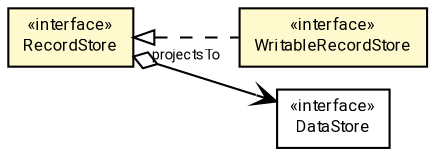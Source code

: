 #!/usr/local/bin/dot
#
# Class diagram 
# Generated by UMLGraph version R5_7_2-60-g0e99a6 (http://www.spinellis.gr/umlgraph/)
#

digraph G {
	graph [fontnames="svg"]
	edge [fontname="Roboto",fontsize=7,labelfontname="Roboto",labelfontsize=7,color="black"];
	node [fontname="Roboto",fontcolor="black",fontsize=8,shape=plaintext,margin=0,width=0,height=0];
	nodesep=0.15;
	ranksep=0.25;
	rankdir=LR;
	// de.lmu.ifi.dbs.elki.database.datastore.WritableRecordStore
	c8844340 [label=<<table title="de.lmu.ifi.dbs.elki.database.datastore.WritableRecordStore" border="0" cellborder="1" cellspacing="0" cellpadding="2" bgcolor="LemonChiffon" href="WritableRecordStore.html" target="_parent">
		<tr><td><table border="0" cellspacing="0" cellpadding="1">
		<tr><td align="center" balign="center"> &#171;interface&#187; </td></tr>
		<tr><td align="center" balign="center"> <font face="Roboto">WritableRecordStore</font> </td></tr>
		</table></td></tr>
		</table>>, URL="WritableRecordStore.html"];
	// de.lmu.ifi.dbs.elki.database.datastore.DataStore<T>
	c8844358 [label=<<table title="de.lmu.ifi.dbs.elki.database.datastore.DataStore" border="0" cellborder="1" cellspacing="0" cellpadding="2" href="DataStore.html" target="_parent">
		<tr><td><table border="0" cellspacing="0" cellpadding="1">
		<tr><td align="center" balign="center"> &#171;interface&#187; </td></tr>
		<tr><td align="center" balign="center"> <font face="Roboto">DataStore</font> </td></tr>
		</table></td></tr>
		</table>>, URL="DataStore.html"];
	// de.lmu.ifi.dbs.elki.database.datastore.RecordStore
	c8844360 [label=<<table title="de.lmu.ifi.dbs.elki.database.datastore.RecordStore" border="0" cellborder="1" cellspacing="0" cellpadding="2" bgcolor="lemonChiffon" href="RecordStore.html" target="_parent">
		<tr><td><table border="0" cellspacing="0" cellpadding="1">
		<tr><td align="center" balign="center"> &#171;interface&#187; </td></tr>
		<tr><td align="center" balign="center"> <font face="Roboto">RecordStore</font> </td></tr>
		</table></td></tr>
		</table>>, URL="RecordStore.html"];
	// de.lmu.ifi.dbs.elki.database.datastore.WritableRecordStore implements de.lmu.ifi.dbs.elki.database.datastore.RecordStore
	c8844360 -> c8844340 [arrowtail=empty,style=dashed,dir=back,weight=9];
	// de.lmu.ifi.dbs.elki.database.datastore.RecordStore navhas de.lmu.ifi.dbs.elki.database.datastore.DataStore<T>
	c8844360 -> c8844358 [arrowhead=open,arrowtail=ediamond,dir=both,weight=3,label="projectsTo"];
}

